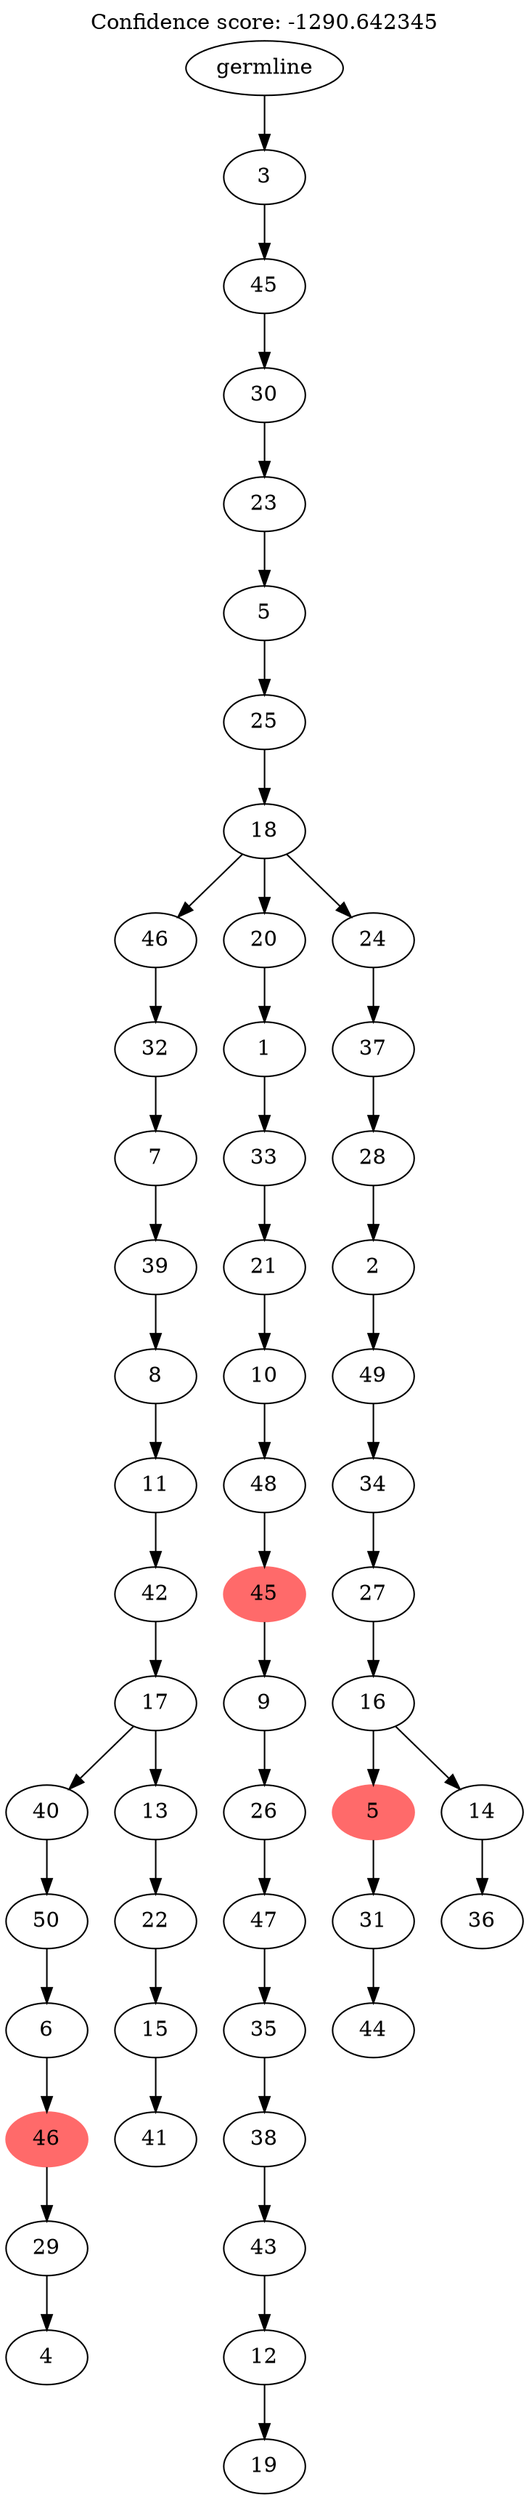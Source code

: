 digraph g {
	"52" -> "53";
	"53" [label="4"];
	"51" -> "52";
	"52" [label="29"];
	"50" -> "51";
	"51" [color=indianred1, style=filled, label="46"];
	"49" -> "50";
	"50" [label="6"];
	"48" -> "49";
	"49" [label="50"];
	"46" -> "47";
	"47" [label="41"];
	"45" -> "46";
	"46" [label="15"];
	"44" -> "45";
	"45" [label="22"];
	"43" -> "44";
	"44" [label="13"];
	"43" -> "48";
	"48" [label="40"];
	"42" -> "43";
	"43" [label="17"];
	"41" -> "42";
	"42" [label="42"];
	"40" -> "41";
	"41" [label="11"];
	"39" -> "40";
	"40" [label="8"];
	"38" -> "39";
	"39" [label="39"];
	"37" -> "38";
	"38" [label="7"];
	"36" -> "37";
	"37" [label="32"];
	"34" -> "35";
	"35" [label="19"];
	"33" -> "34";
	"34" [label="12"];
	"32" -> "33";
	"33" [label="43"];
	"31" -> "32";
	"32" [label="38"];
	"30" -> "31";
	"31" [label="35"];
	"29" -> "30";
	"30" [label="47"];
	"28" -> "29";
	"29" [label="26"];
	"27" -> "28";
	"28" [label="9"];
	"26" -> "27";
	"27" [color=indianred1, style=filled, label="45"];
	"25" -> "26";
	"26" [label="48"];
	"24" -> "25";
	"25" [label="10"];
	"23" -> "24";
	"24" [label="21"];
	"22" -> "23";
	"23" [label="33"];
	"21" -> "22";
	"22" [label="1"];
	"19" -> "20";
	"20" [label="44"];
	"18" -> "19";
	"19" [label="31"];
	"16" -> "17";
	"17" [label="36"];
	"15" -> "16";
	"16" [label="14"];
	"15" -> "18";
	"18" [color=indianred1, style=filled, label="5"];
	"14" -> "15";
	"15" [label="16"];
	"13" -> "14";
	"14" [label="27"];
	"12" -> "13";
	"13" [label="34"];
	"11" -> "12";
	"12" [label="49"];
	"10" -> "11";
	"11" [label="2"];
	"9" -> "10";
	"10" [label="28"];
	"8" -> "9";
	"9" [label="37"];
	"7" -> "8";
	"8" [label="24"];
	"7" -> "21";
	"21" [label="20"];
	"7" -> "36";
	"36" [label="46"];
	"6" -> "7";
	"7" [label="18"];
	"5" -> "6";
	"6" [label="25"];
	"4" -> "5";
	"5" [label="5"];
	"3" -> "4";
	"4" [label="23"];
	"2" -> "3";
	"3" [label="30"];
	"1" -> "2";
	"2" [label="45"];
	"0" -> "1";
	"1" [label="3"];
	"0" [label="germline"];
	labelloc="t";
	label="Confidence score: -1290.642345";
}
